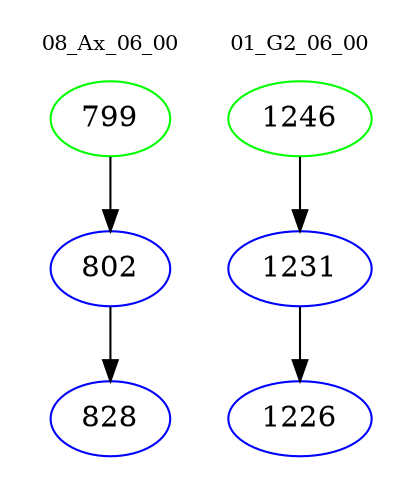 digraph{
subgraph cluster_0 {
color = white
label = "08_Ax_06_00";
fontsize=10;
T0_799 [label="799", color="green"]
T0_799 -> T0_802 [color="black"]
T0_802 [label="802", color="blue"]
T0_802 -> T0_828 [color="black"]
T0_828 [label="828", color="blue"]
}
subgraph cluster_1 {
color = white
label = "01_G2_06_00";
fontsize=10;
T1_1246 [label="1246", color="green"]
T1_1246 -> T1_1231 [color="black"]
T1_1231 [label="1231", color="blue"]
T1_1231 -> T1_1226 [color="black"]
T1_1226 [label="1226", color="blue"]
}
}

